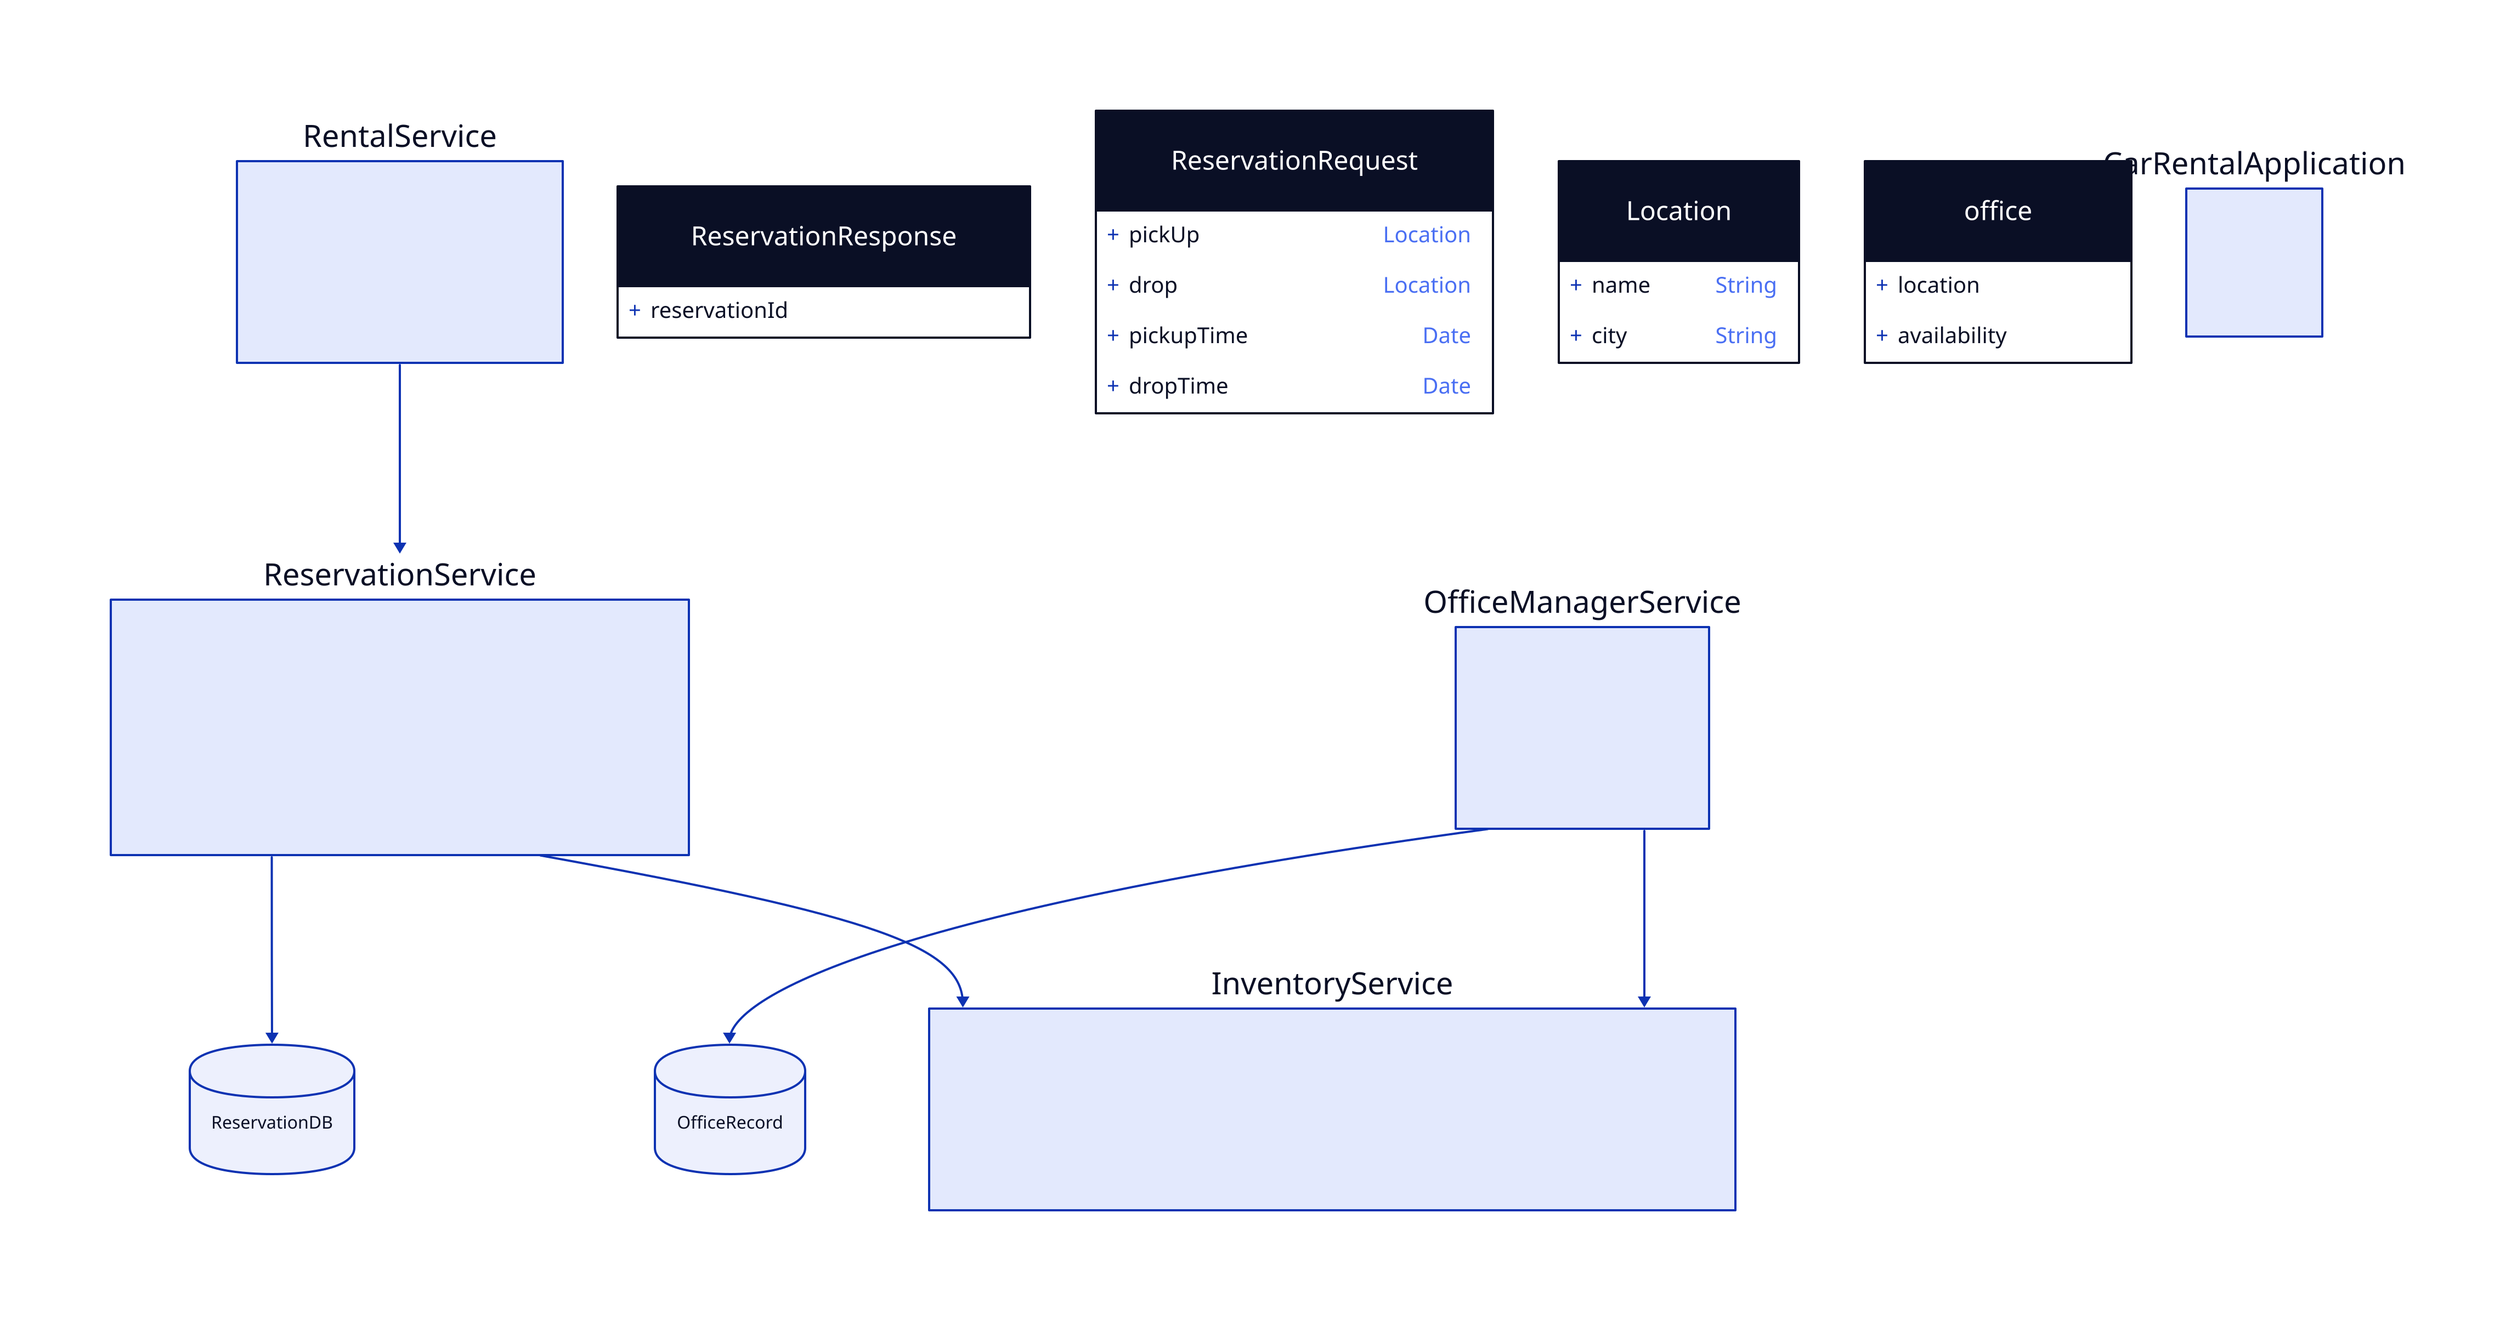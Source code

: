 RentalService


RentalService.comment: |md
    ### makeReservation
    ### pickUp(Reservation, Office)
    ### return(Reservation, Office)
|

CarRentalApplication: {
}

CarRentalApplication.comment: |md
        ### reserve
        ### collect
|


ReservationService

ReservationService.comment: |md
    ### reserve(RR): RR
    ### getReservation(office, date)
    ### Get office at city, check inventory, make reservation id
    ### Tell office about reservation
|

RentalService -> ReservationService
ReservationService -> ReservationDB

ReservationDB: {
    shape: cylinder
}

OfficeManagerService: {
}

OfficeManagerService.comment: |md
    ### addOffice
    ### provideVehicle
    ### collectVehicle
|

OfficeRecord: {
    shape: cylinder
}

OfficeManagerService -> OfficeRecord

InventoryService : {

}

InventoryService.comment: |md
    ### getInventory
    ### bookInventory
    ### getCarDetails
|

ReservationService -> InventoryService
OfficeManagerService -> InventoryService


ReservationResponse: {
    shape: class
    reservationId
}

ReservationRequest: {
    shape: class
    pickUp: Location
    drop: Location
    pickupTime: Date
    dropTime: Date
}

Location: {
    shape: class
    name: String
    city: String
}

office: {
    shape: class
    location
    availability

}